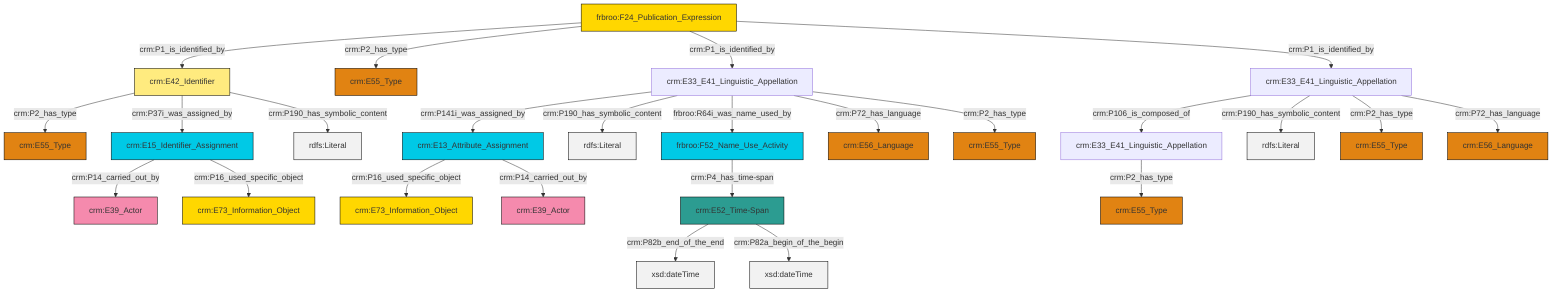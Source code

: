 graph TD
classDef Literal fill:#f2f2f2,stroke:#000000;
classDef CRM_Entity fill:#FFFFFF,stroke:#000000;
classDef Temporal_Entity fill:#00C9E6, stroke:#000000;
classDef Type fill:#E18312, stroke:#000000;
classDef Time-Span fill:#2C9C91, stroke:#000000;
classDef Appellation fill:#FFEB7F, stroke:#000000;
classDef Place fill:#008836, stroke:#000000;
classDef Persistent_Item fill:#B266B2, stroke:#000000;
classDef Conceptual_Object fill:#FFD700, stroke:#000000;
classDef Physical_Thing fill:#D2B48C, stroke:#000000;
classDef Actor fill:#f58aad, stroke:#000000;
classDef PC_Classes fill:#4ce600, stroke:#000000;
classDef Multi fill:#cccccc,stroke:#000000;

0["crm:E33_E41_Linguistic_Appellation"]:::Default -->|crm:P141i_was_assigned_by| 1["crm:E13_Attribute_Assignment"]:::Temporal_Entity
4["crm:E33_E41_Linguistic_Appellation"]:::Default -->|crm:P106_is_composed_of| 5["crm:E33_E41_Linguistic_Appellation"]:::Default
4["crm:E33_E41_Linguistic_Appellation"]:::Default -->|crm:P190_has_symbolic_content| 6[rdfs:Literal]:::Literal
0["crm:E33_E41_Linguistic_Appellation"]:::Default -->|crm:P190_has_symbolic_content| 7[rdfs:Literal]:::Literal
8["frbroo:F24_Publication_Expression"]:::Conceptual_Object -->|crm:P1_is_identified_by| 9["crm:E42_Identifier"]:::Appellation
8["frbroo:F24_Publication_Expression"]:::Conceptual_Object -->|crm:P2_has_type| 10["crm:E55_Type"]:::Type
9["crm:E42_Identifier"]:::Appellation -->|crm:P2_has_type| 11["crm:E55_Type"]:::Type
0["crm:E33_E41_Linguistic_Appellation"]:::Default -->|frbroo:R64i_was_name_used_by| 13["frbroo:F52_Name_Use_Activity"]:::Temporal_Entity
1["crm:E13_Attribute_Assignment"]:::Temporal_Entity -->|crm:P16_used_specific_object| 2["crm:E73_Information_Object"]:::Conceptual_Object
4["crm:E33_E41_Linguistic_Appellation"]:::Default -->|crm:P2_has_type| 17["crm:E55_Type"]:::Type
19["crm:E52_Time-Span"]:::Time-Span -->|crm:P82b_end_of_the_end| 21[xsd:dateTime]:::Literal
13["frbroo:F52_Name_Use_Activity"]:::Temporal_Entity -->|crm:P4_has_time-span| 19["crm:E52_Time-Span"]:::Time-Span
5["crm:E33_E41_Linguistic_Appellation"]:::Default -->|crm:P2_has_type| 29["crm:E55_Type"]:::Type
1["crm:E13_Attribute_Assignment"]:::Temporal_Entity -->|crm:P14_carried_out_by| 30["crm:E39_Actor"]:::Actor
19["crm:E52_Time-Span"]:::Time-Span -->|crm:P82a_begin_of_the_begin| 33[xsd:dateTime]:::Literal
8["frbroo:F24_Publication_Expression"]:::Conceptual_Object -->|crm:P1_is_identified_by| 0["crm:E33_E41_Linguistic_Appellation"]:::Default
8["frbroo:F24_Publication_Expression"]:::Conceptual_Object -->|crm:P1_is_identified_by| 4["crm:E33_E41_Linguistic_Appellation"]:::Default
9["crm:E42_Identifier"]:::Appellation -->|crm:P37i_was_assigned_by| 23["crm:E15_Identifier_Assignment"]:::Temporal_Entity
23["crm:E15_Identifier_Assignment"]:::Temporal_Entity -->|crm:P14_carried_out_by| 14["crm:E39_Actor"]:::Actor
0["crm:E33_E41_Linguistic_Appellation"]:::Default -->|crm:P72_has_language| 34["crm:E56_Language"]:::Type
0["crm:E33_E41_Linguistic_Appellation"]:::Default -->|crm:P2_has_type| 38["crm:E55_Type"]:::Type
4["crm:E33_E41_Linguistic_Appellation"]:::Default -->|crm:P72_has_language| 26["crm:E56_Language"]:::Type
9["crm:E42_Identifier"]:::Appellation -->|crm:P190_has_symbolic_content| 43[rdfs:Literal]:::Literal
23["crm:E15_Identifier_Assignment"]:::Temporal_Entity -->|crm:P16_used_specific_object| 39["crm:E73_Information_Object"]:::Conceptual_Object